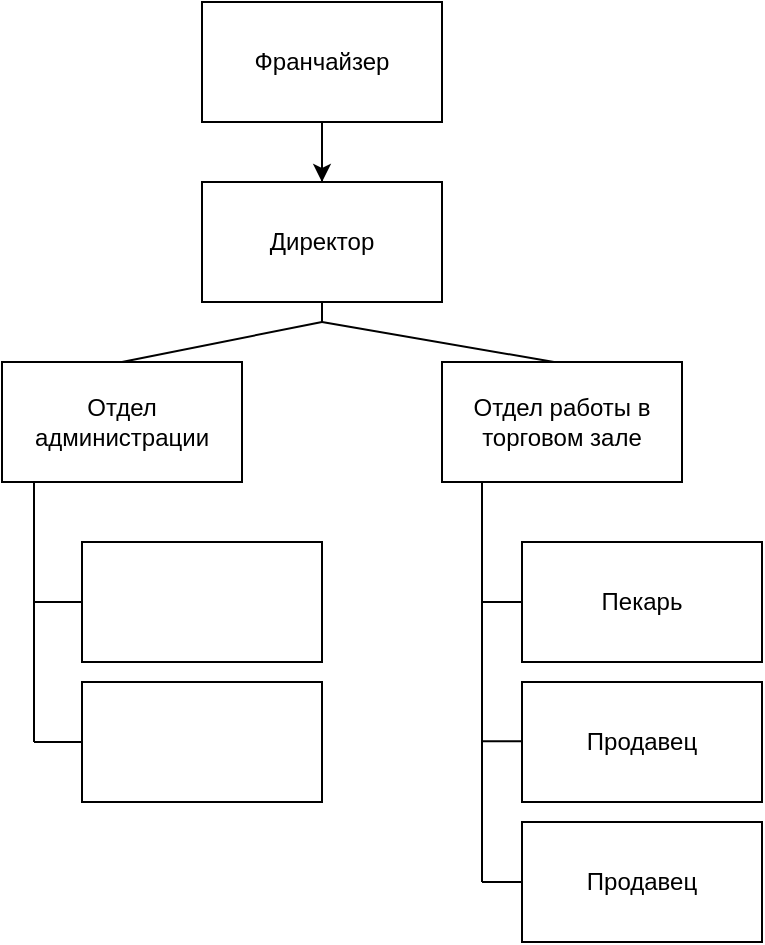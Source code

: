 <mxfile version="26.0.14">
  <diagram name="Страница — 1" id="2Z_IfqrF_wFEAdcwiQRP">
    <mxGraphModel dx="989" dy="540" grid="1" gridSize="10" guides="1" tooltips="1" connect="1" arrows="1" fold="1" page="1" pageScale="1" pageWidth="827" pageHeight="1169" math="0" shadow="0">
      <root>
        <mxCell id="0" />
        <mxCell id="1" parent="0" />
        <mxCell id="i9XoQx6yhyNhtQ7waKjh-17" value="" style="edgeStyle=orthogonalEdgeStyle;rounded=0;orthogonalLoop=1;jettySize=auto;html=1;" edge="1" parent="1" source="i9XoQx6yhyNhtQ7waKjh-1" target="i9XoQx6yhyNhtQ7waKjh-3">
          <mxGeometry relative="1" as="geometry" />
        </mxCell>
        <mxCell id="i9XoQx6yhyNhtQ7waKjh-1" value="Франчайзер" style="rounded=0;whiteSpace=wrap;html=1;" vertex="1" parent="1">
          <mxGeometry x="354" y="20" width="120" height="60" as="geometry" />
        </mxCell>
        <mxCell id="i9XoQx6yhyNhtQ7waKjh-3" value="Директор" style="rounded=0;whiteSpace=wrap;html=1;" vertex="1" parent="1">
          <mxGeometry x="354" y="110" width="120" height="60" as="geometry" />
        </mxCell>
        <mxCell id="i9XoQx6yhyNhtQ7waKjh-4" value="" style="endArrow=none;html=1;rounded=0;" edge="1" parent="1">
          <mxGeometry width="50" height="50" relative="1" as="geometry">
            <mxPoint x="530" y="200" as="sourcePoint" />
            <mxPoint x="414" y="180" as="targetPoint" />
          </mxGeometry>
        </mxCell>
        <mxCell id="i9XoQx6yhyNhtQ7waKjh-5" value="" style="endArrow=none;html=1;rounded=0;" edge="1" parent="1" source="i9XoQx6yhyNhtQ7waKjh-3">
          <mxGeometry width="50" height="50" relative="1" as="geometry">
            <mxPoint x="364" y="140" as="sourcePoint" />
            <mxPoint x="414" y="90" as="targetPoint" />
          </mxGeometry>
        </mxCell>
        <mxCell id="i9XoQx6yhyNhtQ7waKjh-6" value="Отдел работы в торговом зале" style="rounded=0;whiteSpace=wrap;html=1;" vertex="1" parent="1">
          <mxGeometry x="474" y="200" width="120" height="60" as="geometry" />
        </mxCell>
        <mxCell id="i9XoQx6yhyNhtQ7waKjh-7" value="" style="endArrow=none;html=1;rounded=0;" edge="1" parent="1">
          <mxGeometry width="50" height="50" relative="1" as="geometry">
            <mxPoint x="494" y="320" as="sourcePoint" />
            <mxPoint x="494" y="260" as="targetPoint" />
          </mxGeometry>
        </mxCell>
        <mxCell id="i9XoQx6yhyNhtQ7waKjh-8" value="Пекарь" style="rounded=0;whiteSpace=wrap;html=1;" vertex="1" parent="1">
          <mxGeometry x="514" y="290" width="120" height="60" as="geometry" />
        </mxCell>
        <mxCell id="i9XoQx6yhyNhtQ7waKjh-9" value="" style="endArrow=none;html=1;rounded=0;exitX=0;exitY=0.5;exitDx=0;exitDy=0;" edge="1" parent="1" source="i9XoQx6yhyNhtQ7waKjh-8">
          <mxGeometry width="50" height="50" relative="1" as="geometry">
            <mxPoint x="444" y="370" as="sourcePoint" />
            <mxPoint x="494" y="320" as="targetPoint" />
          </mxGeometry>
        </mxCell>
        <mxCell id="i9XoQx6yhyNhtQ7waKjh-10" value="" style="endArrow=none;html=1;rounded=0;" edge="1" parent="1">
          <mxGeometry width="50" height="50" relative="1" as="geometry">
            <mxPoint x="494" y="460" as="sourcePoint" />
            <mxPoint x="494" y="320" as="targetPoint" />
          </mxGeometry>
        </mxCell>
        <mxCell id="i9XoQx6yhyNhtQ7waKjh-11" value="" style="endArrow=none;html=1;rounded=0;" edge="1" parent="1">
          <mxGeometry width="50" height="50" relative="1" as="geometry">
            <mxPoint x="514" y="389.66" as="sourcePoint" />
            <mxPoint x="494" y="389.66" as="targetPoint" />
          </mxGeometry>
        </mxCell>
        <mxCell id="i9XoQx6yhyNhtQ7waKjh-12" value="Продавец" style="rounded=0;whiteSpace=wrap;html=1;" vertex="1" parent="1">
          <mxGeometry x="514" y="360" width="120" height="60" as="geometry" />
        </mxCell>
        <mxCell id="i9XoQx6yhyNhtQ7waKjh-13" value="Продавец" style="rounded=0;whiteSpace=wrap;html=1;" vertex="1" parent="1">
          <mxGeometry x="514" y="430" width="120" height="60" as="geometry" />
        </mxCell>
        <mxCell id="i9XoQx6yhyNhtQ7waKjh-14" value="" style="endArrow=none;html=1;rounded=0;exitX=0;exitY=0.5;exitDx=0;exitDy=0;" edge="1" parent="1" source="i9XoQx6yhyNhtQ7waKjh-13">
          <mxGeometry width="50" height="50" relative="1" as="geometry">
            <mxPoint x="414" y="430" as="sourcePoint" />
            <mxPoint x="494" y="460" as="targetPoint" />
            <Array as="points" />
          </mxGeometry>
        </mxCell>
        <mxCell id="i9XoQx6yhyNhtQ7waKjh-15" value="" style="endArrow=none;html=1;rounded=0;entryX=0.5;entryY=1;entryDx=0;entryDy=0;" edge="1" parent="1" target="i9XoQx6yhyNhtQ7waKjh-3">
          <mxGeometry width="50" height="50" relative="1" as="geometry">
            <mxPoint x="414" y="180" as="sourcePoint" />
            <mxPoint x="414" y="180" as="targetPoint" />
          </mxGeometry>
        </mxCell>
        <mxCell id="i9XoQx6yhyNhtQ7waKjh-16" value="Отдел администрации" style="rounded=0;whiteSpace=wrap;html=1;" vertex="1" parent="1">
          <mxGeometry x="254" y="200" width="120" height="60" as="geometry" />
        </mxCell>
        <mxCell id="i9XoQx6yhyNhtQ7waKjh-23" value="" style="endArrow=none;html=1;rounded=0;exitX=0.5;exitY=0;exitDx=0;exitDy=0;" edge="1" parent="1" source="i9XoQx6yhyNhtQ7waKjh-16">
          <mxGeometry width="50" height="50" relative="1" as="geometry">
            <mxPoint x="364" y="230" as="sourcePoint" />
            <mxPoint x="414" y="180" as="targetPoint" />
          </mxGeometry>
        </mxCell>
        <mxCell id="i9XoQx6yhyNhtQ7waKjh-24" value="" style="rounded=0;whiteSpace=wrap;html=1;" vertex="1" parent="1">
          <mxGeometry x="294" y="290" width="120" height="60" as="geometry" />
        </mxCell>
        <mxCell id="i9XoQx6yhyNhtQ7waKjh-25" value="" style="endArrow=none;html=1;rounded=0;" edge="1" parent="1">
          <mxGeometry width="50" height="50" relative="1" as="geometry">
            <mxPoint x="270" y="390" as="sourcePoint" />
            <mxPoint x="270" y="260" as="targetPoint" />
          </mxGeometry>
        </mxCell>
        <mxCell id="i9XoQx6yhyNhtQ7waKjh-27" value="" style="endArrow=none;html=1;rounded=0;exitX=0;exitY=0.5;exitDx=0;exitDy=0;" edge="1" parent="1" source="i9XoQx6yhyNhtQ7waKjh-24">
          <mxGeometry width="50" height="50" relative="1" as="geometry">
            <mxPoint x="224" y="370" as="sourcePoint" />
            <mxPoint x="270" y="320" as="targetPoint" />
          </mxGeometry>
        </mxCell>
        <mxCell id="i9XoQx6yhyNhtQ7waKjh-28" value="" style="rounded=0;whiteSpace=wrap;html=1;" vertex="1" parent="1">
          <mxGeometry x="294" y="360" width="120" height="60" as="geometry" />
        </mxCell>
        <mxCell id="i9XoQx6yhyNhtQ7waKjh-31" value="" style="endArrow=none;html=1;rounded=0;" edge="1" parent="1">
          <mxGeometry width="50" height="50" relative="1" as="geometry">
            <mxPoint x="270" y="390" as="sourcePoint" />
            <mxPoint x="294" y="390" as="targetPoint" />
          </mxGeometry>
        </mxCell>
      </root>
    </mxGraphModel>
  </diagram>
</mxfile>

